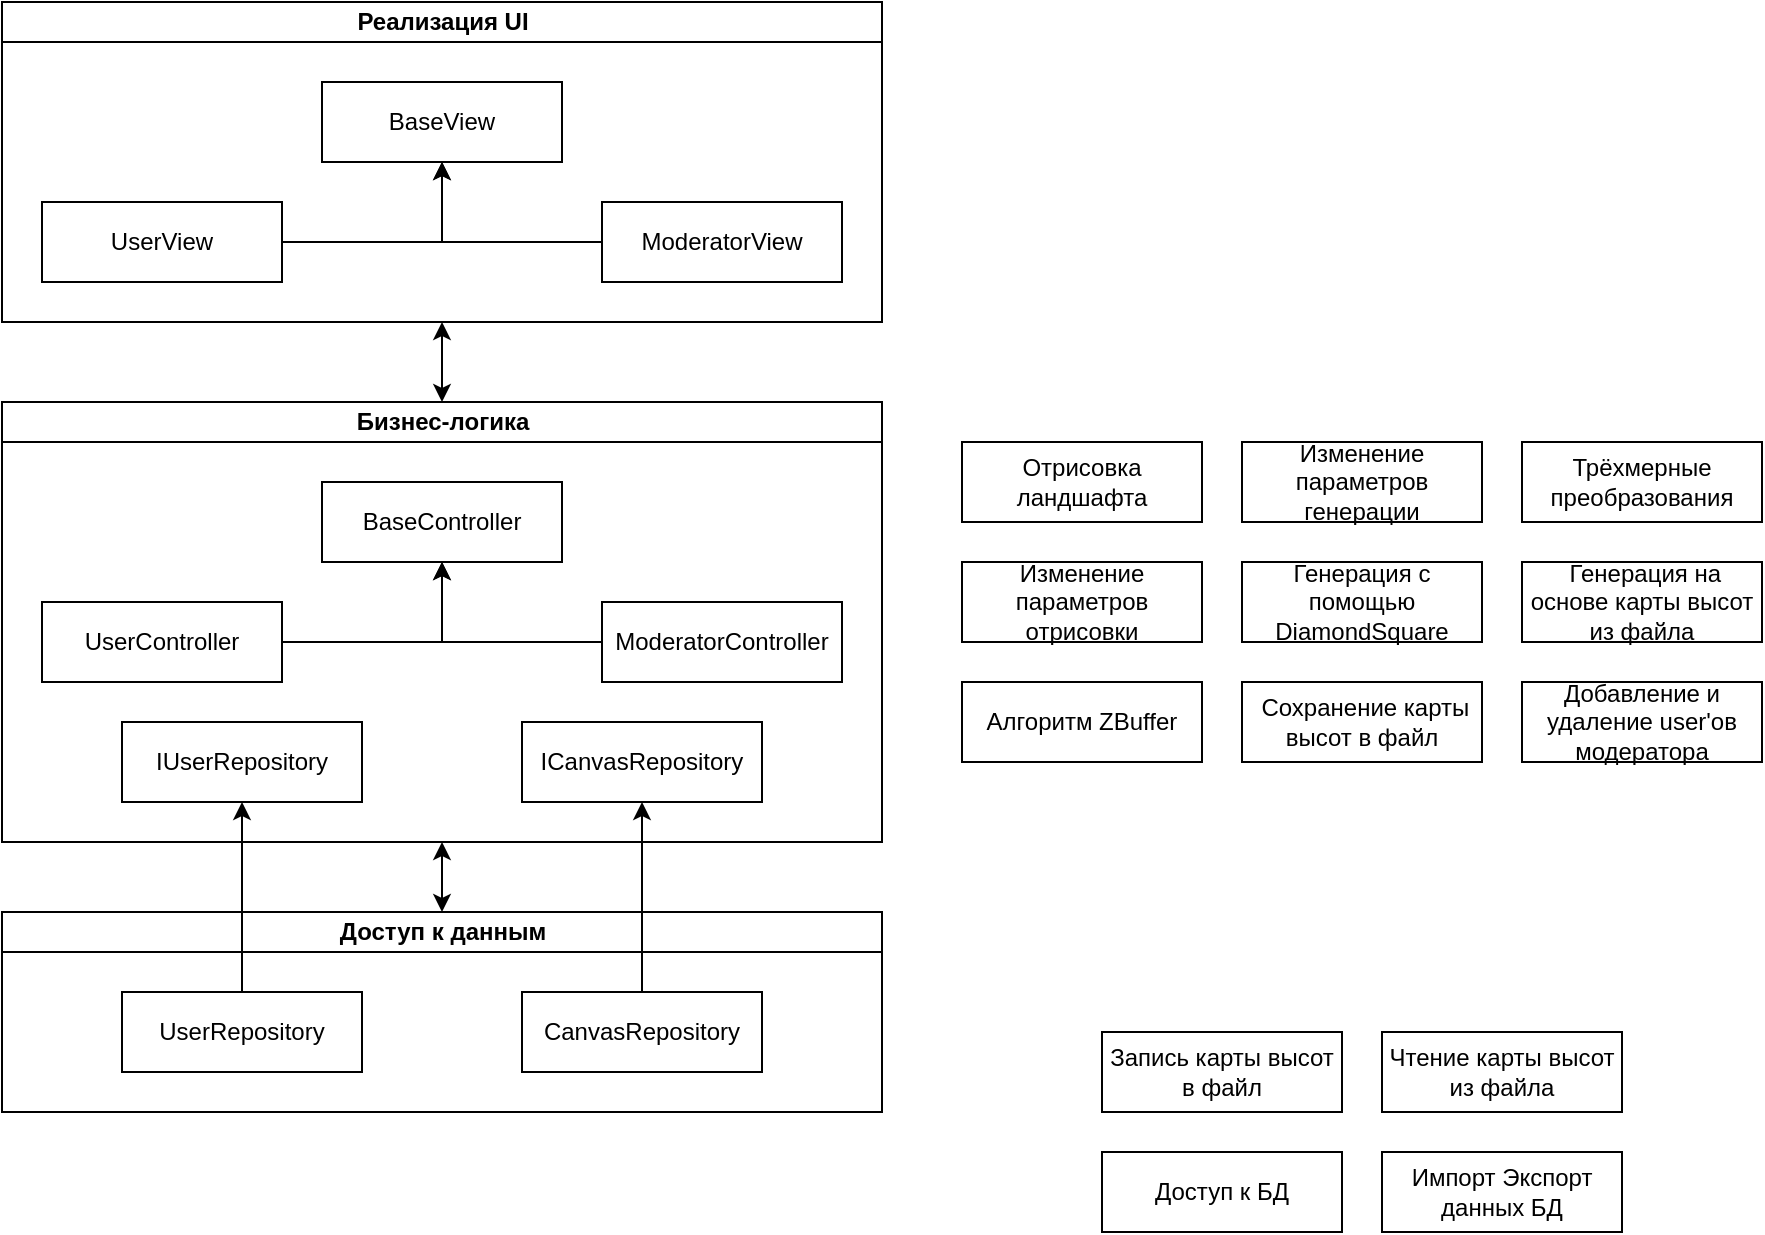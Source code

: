 <mxfile version="17.4.1"><diagram id="prtHgNgQTEPvFCAcTncT" name="Page-1"><mxGraphModel dx="1154" dy="752" grid="1" gridSize="10" guides="1" tooltips="1" connect="1" arrows="1" fold="1" page="1" pageScale="1" pageWidth="827" pageHeight="1169" math="0" shadow="0"><root><mxCell id="0"/><mxCell id="1" parent="0"/><mxCell id="dNxyNK7c78bLwvsdeMH5-11" value="Бизнес-логика" style="swimlane;html=1;startSize=20;horizontal=1;containerType=tree;glass=0;" parent="1" vertex="1"><mxGeometry x="40" y="220" width="440" height="220" as="geometry"/></mxCell><mxCell id="9B1GtG-xBciTzdD-oM6w-6" value="BaseController" style="rounded=0;whiteSpace=wrap;html=1;" vertex="1" parent="dNxyNK7c78bLwvsdeMH5-11"><mxGeometry x="160" y="40" width="120" height="40" as="geometry"/></mxCell><mxCell id="9B1GtG-xBciTzdD-oM6w-14" style="edgeStyle=orthogonalEdgeStyle;rounded=0;orthogonalLoop=1;jettySize=auto;html=1;entryX=0.5;entryY=1;entryDx=0;entryDy=0;" edge="1" parent="dNxyNK7c78bLwvsdeMH5-11" source="9B1GtG-xBciTzdD-oM6w-7" target="9B1GtG-xBciTzdD-oM6w-6"><mxGeometry relative="1" as="geometry"/></mxCell><mxCell id="9B1GtG-xBciTzdD-oM6w-7" value="UserController" style="rounded=0;whiteSpace=wrap;html=1;" vertex="1" parent="dNxyNK7c78bLwvsdeMH5-11"><mxGeometry x="20" y="100" width="120" height="40" as="geometry"/></mxCell><mxCell id="9B1GtG-xBciTzdD-oM6w-16" style="edgeStyle=orthogonalEdgeStyle;rounded=0;orthogonalLoop=1;jettySize=auto;html=1;entryX=0.5;entryY=1;entryDx=0;entryDy=0;" edge="1" parent="dNxyNK7c78bLwvsdeMH5-11" source="9B1GtG-xBciTzdD-oM6w-8" target="9B1GtG-xBciTzdD-oM6w-6"><mxGeometry relative="1" as="geometry"/></mxCell><mxCell id="9B1GtG-xBciTzdD-oM6w-8" value="ModeratorController" style="rounded=0;whiteSpace=wrap;html=1;" vertex="1" parent="dNxyNK7c78bLwvsdeMH5-11"><mxGeometry x="300" y="100" width="120" height="40" as="geometry"/></mxCell><mxCell id="9B1GtG-xBciTzdD-oM6w-18" value="IUserRepository" style="rounded=0;whiteSpace=wrap;html=1;" vertex="1" parent="dNxyNK7c78bLwvsdeMH5-11"><mxGeometry x="60" y="160" width="120" height="40" as="geometry"/></mxCell><mxCell id="9B1GtG-xBciTzdD-oM6w-19" value="ICanvasRepository" style="rounded=0;whiteSpace=wrap;html=1;" vertex="1" parent="dNxyNK7c78bLwvsdeMH5-11"><mxGeometry x="260" y="160" width="120" height="40" as="geometry"/></mxCell><mxCell id="SCBdP9sog-ZEw-PVnDqY-1" value="Реализация UI" style="swimlane;html=1;startSize=20;horizontal=1;containerType=tree;glass=0;" parent="1" vertex="1"><mxGeometry x="40" y="20" width="440" height="160" as="geometry"/></mxCell><mxCell id="SCBdP9sog-ZEw-PVnDqY-3" value="BaseView" style="rounded=0;whiteSpace=wrap;html=1;" parent="SCBdP9sog-ZEw-PVnDqY-1" vertex="1"><mxGeometry x="160" y="40" width="120" height="40" as="geometry"/></mxCell><mxCell id="9B1GtG-xBciTzdD-oM6w-5" style="edgeStyle=orthogonalEdgeStyle;rounded=0;orthogonalLoop=1;jettySize=auto;html=1;entryX=0.5;entryY=1;entryDx=0;entryDy=0;" edge="1" parent="SCBdP9sog-ZEw-PVnDqY-1" source="9B1GtG-xBciTzdD-oM6w-1" target="SCBdP9sog-ZEw-PVnDqY-3"><mxGeometry relative="1" as="geometry"/></mxCell><mxCell id="9B1GtG-xBciTzdD-oM6w-1" value="UserView" style="rounded=0;whiteSpace=wrap;html=1;" vertex="1" parent="SCBdP9sog-ZEw-PVnDqY-1"><mxGeometry x="20" y="100" width="120" height="40" as="geometry"/></mxCell><mxCell id="9B1GtG-xBciTzdD-oM6w-3" style="edgeStyle=orthogonalEdgeStyle;rounded=0;orthogonalLoop=1;jettySize=auto;html=1;entryX=0.5;entryY=1;entryDx=0;entryDy=0;" edge="1" parent="SCBdP9sog-ZEw-PVnDqY-1" source="9B1GtG-xBciTzdD-oM6w-2" target="SCBdP9sog-ZEw-PVnDqY-3"><mxGeometry relative="1" as="geometry"/></mxCell><mxCell id="9B1GtG-xBciTzdD-oM6w-2" value="ModeratorView" style="rounded=0;whiteSpace=wrap;html=1;" vertex="1" parent="SCBdP9sog-ZEw-PVnDqY-1"><mxGeometry x="300" y="100" width="120" height="40" as="geometry"/></mxCell><mxCell id="SCBdP9sog-ZEw-PVnDqY-2" value="Доступ к данным" style="swimlane;html=1;startSize=20;horizontal=1;containerType=tree;glass=0;" parent="1" vertex="1"><mxGeometry x="40" y="475" width="440" height="100" as="geometry"/></mxCell><mxCell id="9B1GtG-xBciTzdD-oM6w-25" value="UserRepository" style="rounded=0;whiteSpace=wrap;html=1;" vertex="1" parent="SCBdP9sog-ZEw-PVnDqY-2"><mxGeometry x="60" y="40" width="120" height="40" as="geometry"/></mxCell><mxCell id="9B1GtG-xBciTzdD-oM6w-26" value="CanvasRepository" style="rounded=0;whiteSpace=wrap;html=1;" vertex="1" parent="SCBdP9sog-ZEw-PVnDqY-2"><mxGeometry x="260" y="40" width="120" height="40" as="geometry"/></mxCell><mxCell id="SCBdP9sog-ZEw-PVnDqY-25" value="" style="endArrow=classic;startArrow=classic;html=1;rounded=0;entryX=0.5;entryY=1;entryDx=0;entryDy=0;exitX=0.5;exitY=0;exitDx=0;exitDy=0;" parent="1" source="dNxyNK7c78bLwvsdeMH5-11" target="SCBdP9sog-ZEw-PVnDqY-1" edge="1"><mxGeometry width="50" height="50" relative="1" as="geometry"><mxPoint x="340" y="130" as="sourcePoint"/><mxPoint x="390" y="80" as="targetPoint"/></mxGeometry></mxCell><mxCell id="SCBdP9sog-ZEw-PVnDqY-26" value="" style="endArrow=classic;startArrow=classic;html=1;rounded=0;entryX=0.5;entryY=1;entryDx=0;entryDy=0;exitX=0.5;exitY=0;exitDx=0;exitDy=0;" parent="1" source="SCBdP9sog-ZEw-PVnDqY-2" target="dNxyNK7c78bLwvsdeMH5-11" edge="1"><mxGeometry width="50" height="50" relative="1" as="geometry"><mxPoint x="260" y="480" as="sourcePoint"/><mxPoint x="270" y="210" as="targetPoint"/></mxGeometry></mxCell><mxCell id="SCBdP9sog-ZEw-PVnDqY-4" value="Алгоритм ZBuffer" style="rounded=0;whiteSpace=wrap;html=1;" parent="1" vertex="1"><mxGeometry x="520" y="360" width="120" height="40" as="geometry"/></mxCell><mxCell id="SCBdP9sog-ZEw-PVnDqY-7" value="Отрисовка ландшафта" style="rounded=0;whiteSpace=wrap;html=1;" parent="1" vertex="1"><mxGeometry x="520" y="240" width="120" height="40" as="geometry"/></mxCell><mxCell id="SCBdP9sog-ZEw-PVnDqY-9" value="Изменение параметров генерации" style="rounded=0;whiteSpace=wrap;html=1;" parent="1" vertex="1"><mxGeometry x="660" y="240" width="120" height="40" as="geometry"/></mxCell><mxCell id="SCBdP9sog-ZEw-PVnDqY-5" value="Генерация с помощью DiamondSquare" style="rounded=0;whiteSpace=wrap;html=1;" parent="1" vertex="1"><mxGeometry x="660" y="300" width="120" height="40" as="geometry"/></mxCell><mxCell id="SCBdP9sog-ZEw-PVnDqY-10" value="Трёхмерные преобразования" style="rounded=0;whiteSpace=wrap;html=1;" parent="1" vertex="1"><mxGeometry x="800" y="240" width="120" height="40" as="geometry"/></mxCell><mxCell id="SCBdP9sog-ZEw-PVnDqY-12" value="Добавление и удаление user'ов модератора" style="rounded=0;whiteSpace=wrap;html=1;" parent="1" vertex="1"><mxGeometry x="800" y="360" width="120" height="40" as="geometry"/></mxCell><mxCell id="SCBdP9sog-ZEw-PVnDqY-14" value="&amp;nbsp;Сохранение карты высот в файл" style="rounded=0;whiteSpace=wrap;html=1;" parent="1" vertex="1"><mxGeometry x="660" y="360" width="120" height="40" as="geometry"/></mxCell><mxCell id="SCBdP9sog-ZEw-PVnDqY-15" value="&amp;nbsp;Генерация на основе карты высот из файла" style="rounded=0;whiteSpace=wrap;html=1;" parent="1" vertex="1"><mxGeometry x="800" y="300" width="120" height="40" as="geometry"/></mxCell><mxCell id="SCBdP9sog-ZEw-PVnDqY-21" value="Изменение параметров отрисовки" style="rounded=0;whiteSpace=wrap;html=1;" parent="1" vertex="1"><mxGeometry x="520" y="300" width="120" height="40" as="geometry"/></mxCell><mxCell id="SCBdP9sog-ZEw-PVnDqY-6" value="Чтение карты высот из файла" style="rounded=0;whiteSpace=wrap;html=1;" parent="1" vertex="1"><mxGeometry x="730" y="535" width="120" height="40" as="geometry"/></mxCell><mxCell id="SCBdP9sog-ZEw-PVnDqY-16" value="Запись карты высот в файл" style="rounded=0;whiteSpace=wrap;html=1;" parent="1" vertex="1"><mxGeometry x="590" y="535" width="120" height="40" as="geometry"/></mxCell><mxCell id="SCBdP9sog-ZEw-PVnDqY-19" value="Доступ к БД" style="rounded=0;whiteSpace=wrap;html=1;" parent="1" vertex="1"><mxGeometry x="590" y="595" width="120" height="40" as="geometry"/></mxCell><mxCell id="SCBdP9sog-ZEw-PVnDqY-23" value="Импорт Экспорт данных БД" style="rounded=0;whiteSpace=wrap;html=1;" parent="1" vertex="1"><mxGeometry x="730" y="595" width="120" height="40" as="geometry"/></mxCell><mxCell id="9B1GtG-xBciTzdD-oM6w-32" style="edgeStyle=orthogonalEdgeStyle;rounded=0;orthogonalLoop=1;jettySize=auto;html=1;entryX=0.5;entryY=1;entryDx=0;entryDy=0;" edge="1" parent="1" source="9B1GtG-xBciTzdD-oM6w-25" target="9B1GtG-xBciTzdD-oM6w-18"><mxGeometry relative="1" as="geometry"/></mxCell><mxCell id="9B1GtG-xBciTzdD-oM6w-33" style="edgeStyle=orthogonalEdgeStyle;rounded=0;orthogonalLoop=1;jettySize=auto;html=1;entryX=0.5;entryY=1;entryDx=0;entryDy=0;" edge="1" parent="1" source="9B1GtG-xBciTzdD-oM6w-26" target="9B1GtG-xBciTzdD-oM6w-19"><mxGeometry relative="1" as="geometry"/></mxCell></root></mxGraphModel></diagram></mxfile>